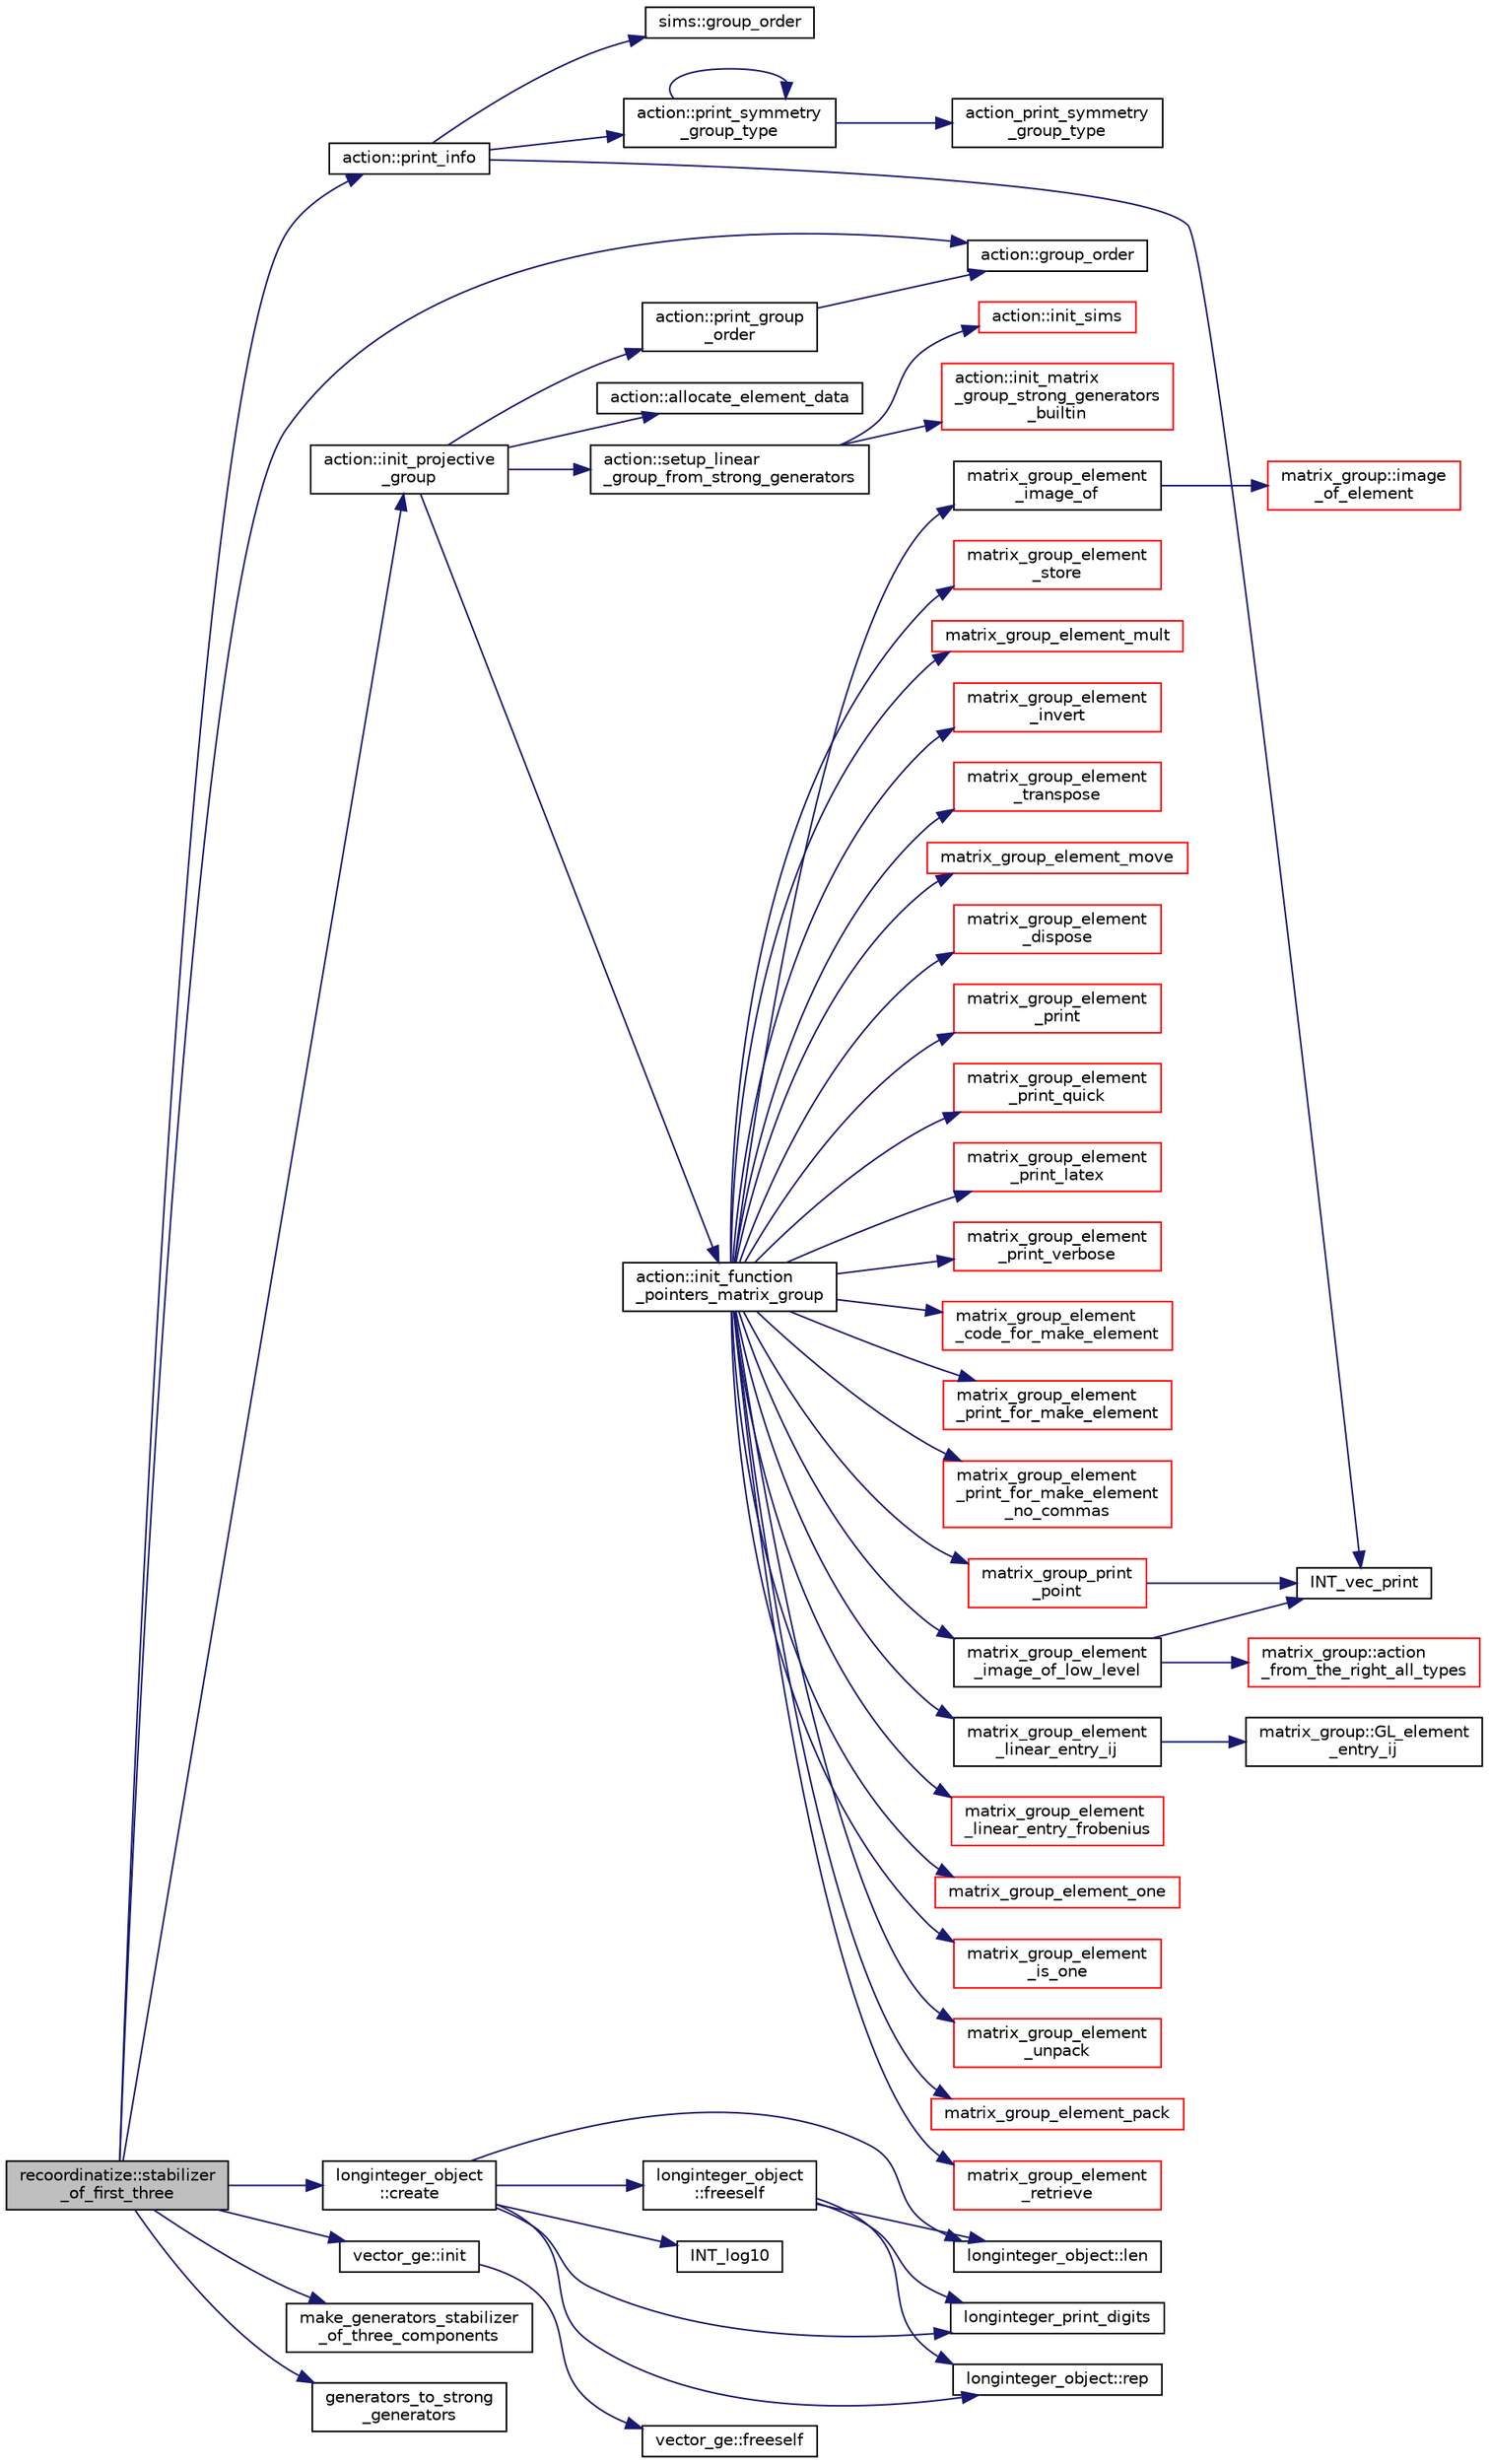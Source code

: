 digraph "recoordinatize::stabilizer_of_first_three"
{
  edge [fontname="Helvetica",fontsize="10",labelfontname="Helvetica",labelfontsize="10"];
  node [fontname="Helvetica",fontsize="10",shape=record];
  rankdir="LR";
  Node374 [label="recoordinatize::stabilizer\l_of_first_three",height=0.2,width=0.4,color="black", fillcolor="grey75", style="filled", fontcolor="black"];
  Node374 -> Node375 [color="midnightblue",fontsize="10",style="solid",fontname="Helvetica"];
  Node375 [label="action::init_projective\l_group",height=0.2,width=0.4,color="black", fillcolor="white", style="filled",URL="$d2/d86/classaction.html#ad943cb9d3828331bf5634c6dbfc31afd"];
  Node375 -> Node376 [color="midnightblue",fontsize="10",style="solid",fontname="Helvetica"];
  Node376 [label="action::init_function\l_pointers_matrix_group",height=0.2,width=0.4,color="black", fillcolor="white", style="filled",URL="$d2/d86/classaction.html#a48cbc0106c21fdcb5ec74a9cf8f4e1d8"];
  Node376 -> Node377 [color="midnightblue",fontsize="10",style="solid",fontname="Helvetica"];
  Node377 [label="matrix_group_element\l_image_of",height=0.2,width=0.4,color="black", fillcolor="white", style="filled",URL="$dc/dd4/group__actions_8h.html#a8d38612045c1883e700453e9cb8ae05e"];
  Node377 -> Node378 [color="midnightblue",fontsize="10",style="solid",fontname="Helvetica"];
  Node378 [label="matrix_group::image\l_of_element",height=0.2,width=0.4,color="red", fillcolor="white", style="filled",URL="$d3/ded/classmatrix__group.html#abe0e1b5d8d046f05b8d3eaa72a9d4036"];
  Node376 -> Node396 [color="midnightblue",fontsize="10",style="solid",fontname="Helvetica"];
  Node396 [label="matrix_group_element\l_image_of_low_level",height=0.2,width=0.4,color="black", fillcolor="white", style="filled",URL="$dc/dd4/group__actions_8h.html#a61f0765b18d490bcb66ed77c0d7af1df"];
  Node396 -> Node397 [color="midnightblue",fontsize="10",style="solid",fontname="Helvetica"];
  Node397 [label="INT_vec_print",height=0.2,width=0.4,color="black", fillcolor="white", style="filled",URL="$df/dbf/sajeeb_8_c.html#a79a5901af0b47dd0d694109543c027fe"];
  Node396 -> Node381 [color="midnightblue",fontsize="10",style="solid",fontname="Helvetica"];
  Node381 [label="matrix_group::action\l_from_the_right_all_types",height=0.2,width=0.4,color="red", fillcolor="white", style="filled",URL="$d3/ded/classmatrix__group.html#a1ac0d651cc17062e338e00242ac0e2f6"];
  Node376 -> Node398 [color="midnightblue",fontsize="10",style="solid",fontname="Helvetica"];
  Node398 [label="matrix_group_element\l_linear_entry_ij",height=0.2,width=0.4,color="black", fillcolor="white", style="filled",URL="$dc/dd4/group__actions_8h.html#aa5af466595bcf5f7690af996977461bd"];
  Node398 -> Node399 [color="midnightblue",fontsize="10",style="solid",fontname="Helvetica"];
  Node399 [label="matrix_group::GL_element\l_entry_ij",height=0.2,width=0.4,color="black", fillcolor="white", style="filled",URL="$d3/ded/classmatrix__group.html#ac3536b192d8ac3a833aec329c84dc25f"];
  Node376 -> Node400 [color="midnightblue",fontsize="10",style="solid",fontname="Helvetica"];
  Node400 [label="matrix_group_element\l_linear_entry_frobenius",height=0.2,width=0.4,color="red", fillcolor="white", style="filled",URL="$dc/dd4/group__actions_8h.html#a33ea8d238e92b73d5ae85de7aa571e5f"];
  Node376 -> Node402 [color="midnightblue",fontsize="10",style="solid",fontname="Helvetica"];
  Node402 [label="matrix_group_element_one",height=0.2,width=0.4,color="red", fillcolor="white", style="filled",URL="$dc/dd4/group__actions_8h.html#a3369a10e062775325436e0cdc58ad7f7"];
  Node376 -> Node406 [color="midnightblue",fontsize="10",style="solid",fontname="Helvetica"];
  Node406 [label="matrix_group_element\l_is_one",height=0.2,width=0.4,color="red", fillcolor="white", style="filled",URL="$dc/dd4/group__actions_8h.html#a41e2c457ec60d1c9ffb10a71362390a1"];
  Node376 -> Node413 [color="midnightblue",fontsize="10",style="solid",fontname="Helvetica"];
  Node413 [label="matrix_group_element\l_unpack",height=0.2,width=0.4,color="red", fillcolor="white", style="filled",URL="$dc/dd4/group__actions_8h.html#a3821f8c9d4e26962410c97ad9772b3af"];
  Node376 -> Node436 [color="midnightblue",fontsize="10",style="solid",fontname="Helvetica"];
  Node436 [label="matrix_group_element_pack",height=0.2,width=0.4,color="red", fillcolor="white", style="filled",URL="$dc/dd4/group__actions_8h.html#a3432aa42c876df32887d4c7451287a5e"];
  Node376 -> Node440 [color="midnightblue",fontsize="10",style="solid",fontname="Helvetica"];
  Node440 [label="matrix_group_element\l_retrieve",height=0.2,width=0.4,color="red", fillcolor="white", style="filled",URL="$dc/dd4/group__actions_8h.html#aefc74c0503168b62ff732d3cc131fdc6"];
  Node376 -> Node444 [color="midnightblue",fontsize="10",style="solid",fontname="Helvetica"];
  Node444 [label="matrix_group_element\l_store",height=0.2,width=0.4,color="red", fillcolor="white", style="filled",URL="$dc/dd4/group__actions_8h.html#a022239b4366d52af91901716d626b518"];
  Node376 -> Node449 [color="midnightblue",fontsize="10",style="solid",fontname="Helvetica"];
  Node449 [label="matrix_group_element_mult",height=0.2,width=0.4,color="red", fillcolor="white", style="filled",URL="$dc/dd4/group__actions_8h.html#ad887a3f020f1e4be419c39ae210ef16f"];
  Node376 -> Node457 [color="midnightblue",fontsize="10",style="solid",fontname="Helvetica"];
  Node457 [label="matrix_group_element\l_invert",height=0.2,width=0.4,color="red", fillcolor="white", style="filled",URL="$dc/dd4/group__actions_8h.html#a7b91b9be761ab433dc1979fba0ff4885"];
  Node376 -> Node460 [color="midnightblue",fontsize="10",style="solid",fontname="Helvetica"];
  Node460 [label="matrix_group_element\l_transpose",height=0.2,width=0.4,color="red", fillcolor="white", style="filled",URL="$dc/dd4/group__actions_8h.html#aaf36ae3e69210e41138ede347ca87e17"];
  Node376 -> Node464 [color="midnightblue",fontsize="10",style="solid",fontname="Helvetica"];
  Node464 [label="matrix_group_element_move",height=0.2,width=0.4,color="red", fillcolor="white", style="filled",URL="$dc/dd4/group__actions_8h.html#aee11a8631b44de7c6e8f8883f905d4ba"];
  Node376 -> Node466 [color="midnightblue",fontsize="10",style="solid",fontname="Helvetica"];
  Node466 [label="matrix_group_element\l_dispose",height=0.2,width=0.4,color="red", fillcolor="white", style="filled",URL="$dc/dd4/group__actions_8h.html#a28120d2087dc07bb997d1aa89319f8fc"];
  Node376 -> Node469 [color="midnightblue",fontsize="10",style="solid",fontname="Helvetica"];
  Node469 [label="matrix_group_element\l_print",height=0.2,width=0.4,color="red", fillcolor="white", style="filled",URL="$dc/dd4/group__actions_8h.html#a713a62ca79f61e584fa43b4498247cc6"];
  Node376 -> Node475 [color="midnightblue",fontsize="10",style="solid",fontname="Helvetica"];
  Node475 [label="matrix_group_element\l_print_quick",height=0.2,width=0.4,color="red", fillcolor="white", style="filled",URL="$dc/dd4/group__actions_8h.html#a856195b883877c6170997dc4b3b321e0"];
  Node376 -> Node476 [color="midnightblue",fontsize="10",style="solid",fontname="Helvetica"];
  Node476 [label="matrix_group_element\l_print_latex",height=0.2,width=0.4,color="red", fillcolor="white", style="filled",URL="$dc/dd4/group__actions_8h.html#a5ef3d1dd2589cd1dfffde4e2883df884"];
  Node376 -> Node480 [color="midnightblue",fontsize="10",style="solid",fontname="Helvetica"];
  Node480 [label="matrix_group_element\l_print_verbose",height=0.2,width=0.4,color="red", fillcolor="white", style="filled",URL="$dc/dd4/group__actions_8h.html#aa5cc004a0b3beeb862b7ced40db8feb2"];
  Node376 -> Node481 [color="midnightblue",fontsize="10",style="solid",fontname="Helvetica"];
  Node481 [label="matrix_group_element\l_code_for_make_element",height=0.2,width=0.4,color="red", fillcolor="white", style="filled",URL="$dc/dd4/group__actions_8h.html#ad6f951b50c8813e31f34304c55ccd2d9"];
  Node376 -> Node483 [color="midnightblue",fontsize="10",style="solid",fontname="Helvetica"];
  Node483 [label="matrix_group_element\l_print_for_make_element",height=0.2,width=0.4,color="red", fillcolor="white", style="filled",URL="$dc/dd4/group__actions_8h.html#a6905197218a258e1199528507d8d9d6b"];
  Node376 -> Node485 [color="midnightblue",fontsize="10",style="solid",fontname="Helvetica"];
  Node485 [label="matrix_group_element\l_print_for_make_element\l_no_commas",height=0.2,width=0.4,color="red", fillcolor="white", style="filled",URL="$dc/dd4/group__actions_8h.html#a087e39e2b3527200e7d4bd434015f959"];
  Node376 -> Node487 [color="midnightblue",fontsize="10",style="solid",fontname="Helvetica"];
  Node487 [label="matrix_group_print\l_point",height=0.2,width=0.4,color="red", fillcolor="white", style="filled",URL="$dc/dd4/group__actions_8h.html#adc53d1d08096c08ec5005c90fa1d2100"];
  Node487 -> Node397 [color="midnightblue",fontsize="10",style="solid",fontname="Helvetica"];
  Node375 -> Node488 [color="midnightblue",fontsize="10",style="solid",fontname="Helvetica"];
  Node488 [label="action::allocate_element_data",height=0.2,width=0.4,color="black", fillcolor="white", style="filled",URL="$d2/d86/classaction.html#adc5f98db8315bfd17fcd2fbb437d8f60"];
  Node375 -> Node489 [color="midnightblue",fontsize="10",style="solid",fontname="Helvetica"];
  Node489 [label="action::setup_linear\l_group_from_strong_generators",height=0.2,width=0.4,color="black", fillcolor="white", style="filled",URL="$d2/d86/classaction.html#a20d2b143cd89f2ce81c02613356f69d1"];
  Node489 -> Node490 [color="midnightblue",fontsize="10",style="solid",fontname="Helvetica"];
  Node490 [label="action::init_matrix\l_group_strong_generators\l_builtin",height=0.2,width=0.4,color="red", fillcolor="white", style="filled",URL="$d2/d86/classaction.html#a0fe9c6af56f4c0826ddec07cb8605ee4"];
  Node489 -> Node519 [color="midnightblue",fontsize="10",style="solid",fontname="Helvetica"];
  Node519 [label="action::init_sims",height=0.2,width=0.4,color="red", fillcolor="white", style="filled",URL="$d2/d86/classaction.html#a74656357e44267b594ede82318fe124c"];
  Node375 -> Node522 [color="midnightblue",fontsize="10",style="solid",fontname="Helvetica"];
  Node522 [label="action::print_group\l_order",height=0.2,width=0.4,color="black", fillcolor="white", style="filled",URL="$d2/d86/classaction.html#aaf5533b61c20a11f8c0efcf7ff718d7d"];
  Node522 -> Node523 [color="midnightblue",fontsize="10",style="solid",fontname="Helvetica"];
  Node523 [label="action::group_order",height=0.2,width=0.4,color="black", fillcolor="white", style="filled",URL="$d2/d86/classaction.html#ad1f69adb27041311d2e7be96e39388d4"];
  Node374 -> Node523 [color="midnightblue",fontsize="10",style="solid",fontname="Helvetica"];
  Node374 -> Node524 [color="midnightblue",fontsize="10",style="solid",fontname="Helvetica"];
  Node524 [label="action::print_info",height=0.2,width=0.4,color="black", fillcolor="white", style="filled",URL="$d2/d86/classaction.html#a6f89e493e5c5a32e5c3b8963d438ce86"];
  Node524 -> Node514 [color="midnightblue",fontsize="10",style="solid",fontname="Helvetica"];
  Node514 [label="action::print_symmetry\l_group_type",height=0.2,width=0.4,color="black", fillcolor="white", style="filled",URL="$d2/d86/classaction.html#aed811766c7e64fe2c853df8b0b67aa6e"];
  Node514 -> Node515 [color="midnightblue",fontsize="10",style="solid",fontname="Helvetica"];
  Node515 [label="action_print_symmetry\l_group_type",height=0.2,width=0.4,color="black", fillcolor="white", style="filled",URL="$d5/d90/action__global_8_c.html#a03666b9440c4962148eba7905b9f843c"];
  Node514 -> Node514 [color="midnightblue",fontsize="10",style="solid",fontname="Helvetica"];
  Node524 -> Node397 [color="midnightblue",fontsize="10",style="solid",fontname="Helvetica"];
  Node524 -> Node525 [color="midnightblue",fontsize="10",style="solid",fontname="Helvetica"];
  Node525 [label="sims::group_order",height=0.2,width=0.4,color="black", fillcolor="white", style="filled",URL="$d9/df3/classsims.html#aa442445175656570fa35febbe790efad"];
  Node374 -> Node526 [color="midnightblue",fontsize="10",style="solid",fontname="Helvetica"];
  Node526 [label="longinteger_object\l::create",height=0.2,width=0.4,color="black", fillcolor="white", style="filled",URL="$dd/d7e/classlonginteger__object.html#a95d2eebc60849c3963a49298b1f498c2"];
  Node526 -> Node527 [color="midnightblue",fontsize="10",style="solid",fontname="Helvetica"];
  Node527 [label="longinteger_object\l::freeself",height=0.2,width=0.4,color="black", fillcolor="white", style="filled",URL="$dd/d7e/classlonginteger__object.html#a06450f8c4795d81da6d680830ef958a1"];
  Node527 -> Node528 [color="midnightblue",fontsize="10",style="solid",fontname="Helvetica"];
  Node528 [label="longinteger_print_digits",height=0.2,width=0.4,color="black", fillcolor="white", style="filled",URL="$de/dc5/algebra__and__number__theory_8h.html#ac2bac7b12f5b6440b8dad275cd7a157d"];
  Node527 -> Node529 [color="midnightblue",fontsize="10",style="solid",fontname="Helvetica"];
  Node529 [label="longinteger_object::rep",height=0.2,width=0.4,color="black", fillcolor="white", style="filled",URL="$dd/d7e/classlonginteger__object.html#a3ecaf12738cc721d281c416503f241e2"];
  Node527 -> Node530 [color="midnightblue",fontsize="10",style="solid",fontname="Helvetica"];
  Node530 [label="longinteger_object::len",height=0.2,width=0.4,color="black", fillcolor="white", style="filled",URL="$dd/d7e/classlonginteger__object.html#a0bfeae35be8a6fd44ed7f76413596ab1"];
  Node526 -> Node531 [color="midnightblue",fontsize="10",style="solid",fontname="Helvetica"];
  Node531 [label="INT_log10",height=0.2,width=0.4,color="black", fillcolor="white", style="filled",URL="$de/dc5/algebra__and__number__theory_8h.html#a98bc0a6c562370a355165d2538dac250"];
  Node526 -> Node528 [color="midnightblue",fontsize="10",style="solid",fontname="Helvetica"];
  Node526 -> Node529 [color="midnightblue",fontsize="10",style="solid",fontname="Helvetica"];
  Node526 -> Node530 [color="midnightblue",fontsize="10",style="solid",fontname="Helvetica"];
  Node374 -> Node500 [color="midnightblue",fontsize="10",style="solid",fontname="Helvetica"];
  Node500 [label="vector_ge::init",height=0.2,width=0.4,color="black", fillcolor="white", style="filled",URL="$d4/d6e/classvector__ge.html#afe1d6befd1f1501e6be34afbaa9d30a8"];
  Node500 -> Node501 [color="midnightblue",fontsize="10",style="solid",fontname="Helvetica"];
  Node501 [label="vector_ge::freeself",height=0.2,width=0.4,color="black", fillcolor="white", style="filled",URL="$d4/d6e/classvector__ge.html#aa002e4b715cc73a9b8b367d29700b452"];
  Node374 -> Node532 [color="midnightblue",fontsize="10",style="solid",fontname="Helvetica"];
  Node532 [label="make_generators_stabilizer\l_of_three_components",height=0.2,width=0.4,color="black", fillcolor="white", style="filled",URL="$d5/d90/action__global_8_c.html#a8513e31255547ed232f93c99d19ebb6a"];
  Node374 -> Node533 [color="midnightblue",fontsize="10",style="solid",fontname="Helvetica"];
  Node533 [label="generators_to_strong\l_generators",height=0.2,width=0.4,color="black", fillcolor="white", style="filled",URL="$d5/d90/action__global_8_c.html#aaa17f24fdab7065fbb11a06c513a4562"];
}
